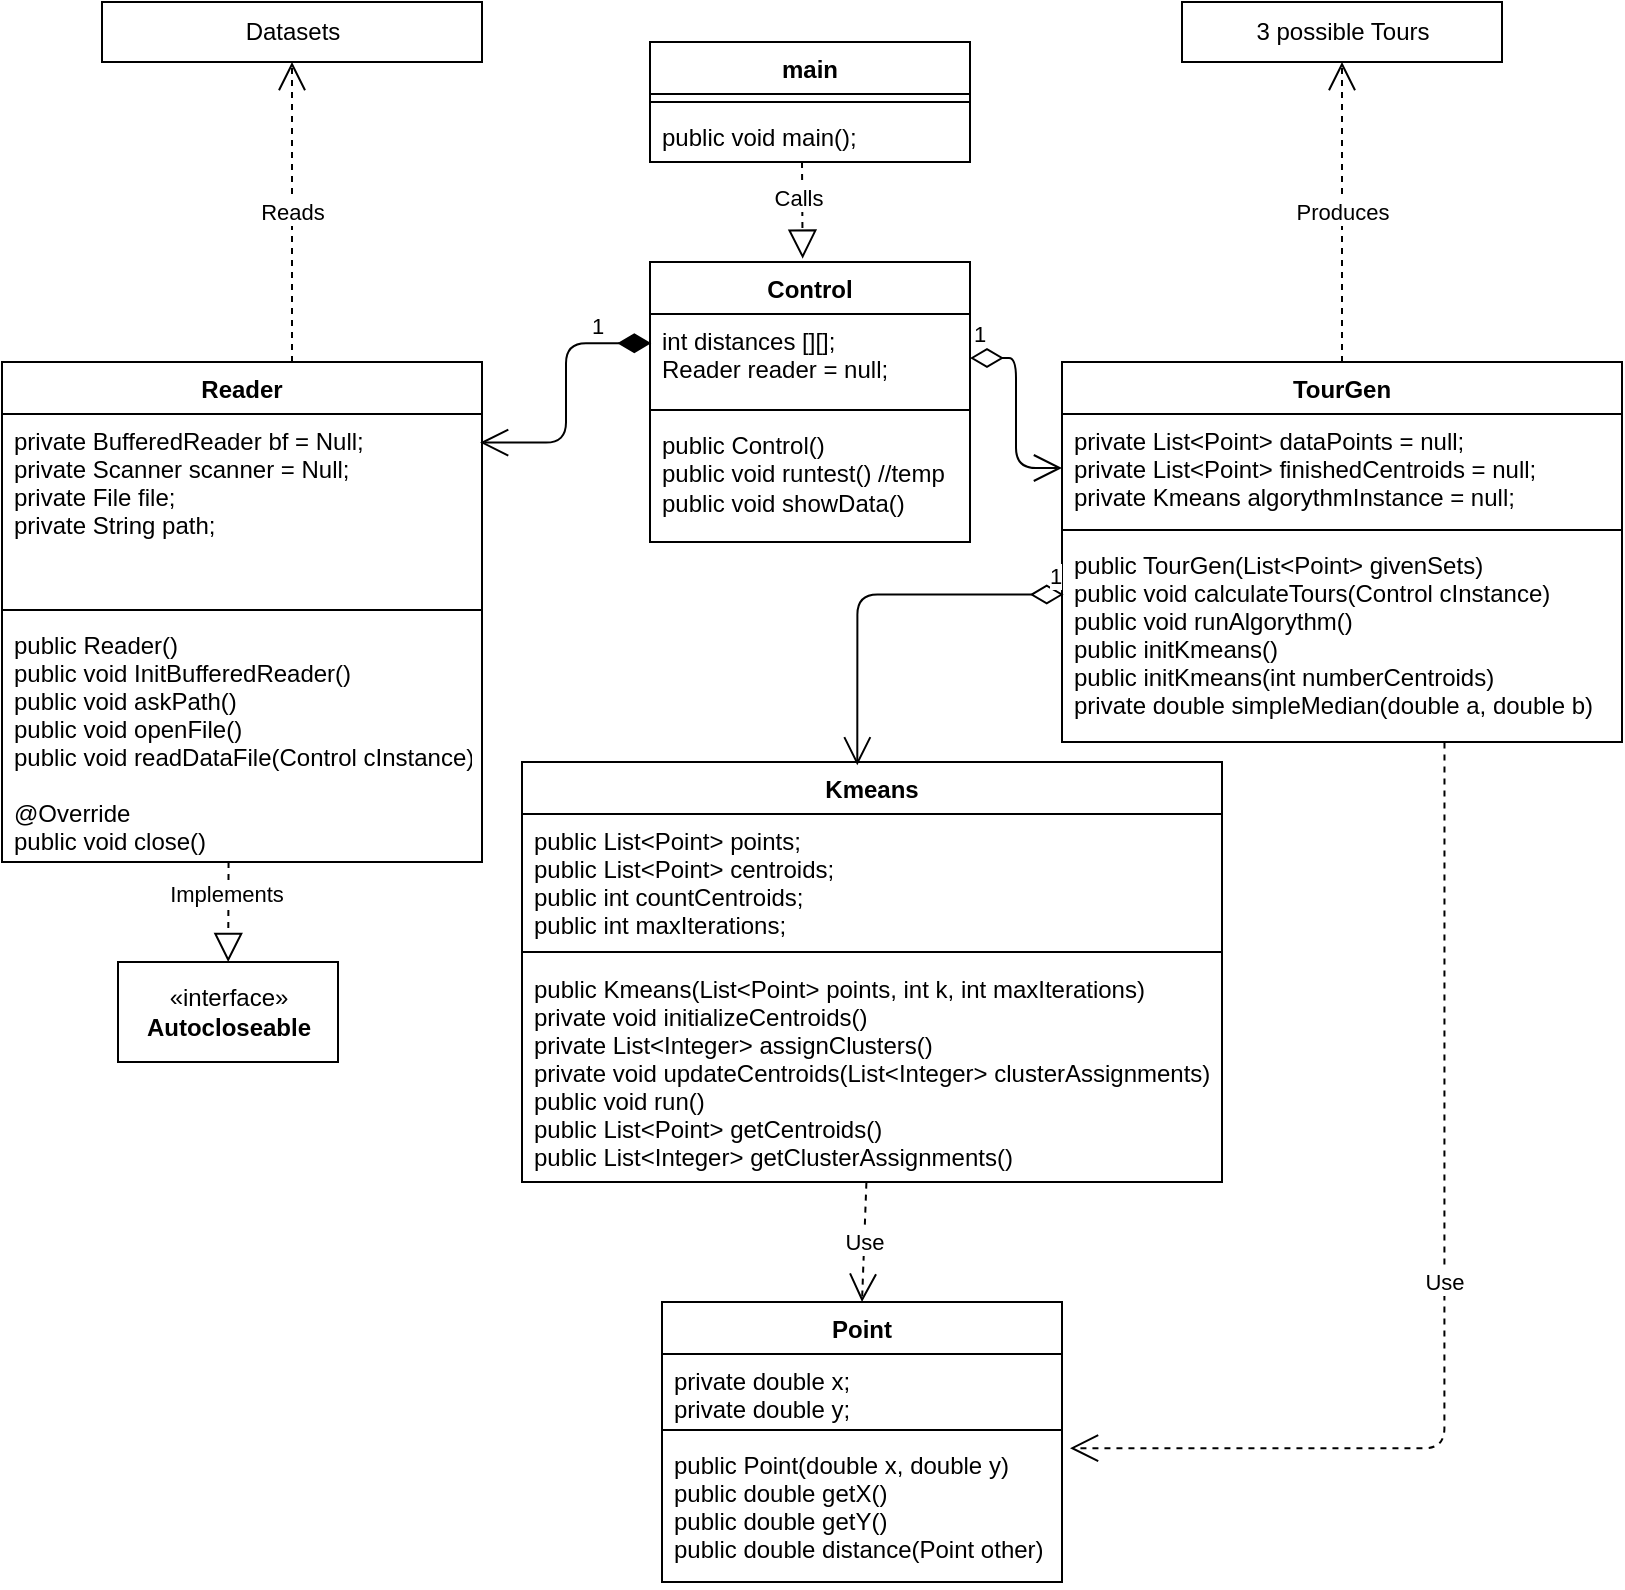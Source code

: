 <mxfile>
    <diagram id="C5RBs43oDa-KdzZeNtuy" name="Page-1">
        <mxGraphModel dx="960" dy="893" grid="1" gridSize="10" guides="1" tooltips="1" connect="1" arrows="1" fold="1" page="1" pageScale="1" pageWidth="827" pageHeight="1169" math="0" shadow="0">
            <root>
                <mxCell id="WIyWlLk6GJQsqaUBKTNV-0"/>
                <mxCell id="WIyWlLk6GJQsqaUBKTNV-1" parent="WIyWlLk6GJQsqaUBKTNV-0"/>
                <mxCell id="PCUzMYx5p4M6aaHM8cBJ-1" value="main" style="swimlane;fontStyle=1;align=center;verticalAlign=top;childLayout=stackLayout;horizontal=1;startSize=26;horizontalStack=0;resizeParent=1;resizeParentMax=0;resizeLast=0;collapsible=1;marginBottom=0;whiteSpace=wrap;html=1;" parent="WIyWlLk6GJQsqaUBKTNV-1" vertex="1">
                    <mxGeometry x="334" y="40" width="160" height="60" as="geometry"/>
                </mxCell>
                <mxCell id="PCUzMYx5p4M6aaHM8cBJ-3" value="" style="line;strokeWidth=1;fillColor=none;align=left;verticalAlign=middle;spacingTop=-1;spacingLeft=3;spacingRight=3;rotatable=0;labelPosition=right;points=[];portConstraint=eastwest;strokeColor=inherit;" parent="PCUzMYx5p4M6aaHM8cBJ-1" vertex="1">
                    <mxGeometry y="26" width="160" height="8" as="geometry"/>
                </mxCell>
                <mxCell id="PCUzMYx5p4M6aaHM8cBJ-4" value="public voi&lt;span style=&quot;background-color: initial;&quot;&gt;d main();&lt;/span&gt;" style="text;strokeColor=none;fillColor=none;align=left;verticalAlign=top;spacingLeft=4;spacingRight=4;overflow=hidden;rotatable=0;points=[[0,0.5],[1,0.5]];portConstraint=eastwest;whiteSpace=wrap;html=1;" parent="PCUzMYx5p4M6aaHM8cBJ-1" vertex="1">
                    <mxGeometry y="34" width="160" height="26" as="geometry"/>
                </mxCell>
                <mxCell id="PCUzMYx5p4M6aaHM8cBJ-5" value="Control" style="swimlane;fontStyle=1;align=center;verticalAlign=top;childLayout=stackLayout;horizontal=1;startSize=26;horizontalStack=0;resizeParent=1;resizeParentMax=0;resizeLast=0;collapsible=1;marginBottom=0;whiteSpace=wrap;html=1;" parent="WIyWlLk6GJQsqaUBKTNV-1" vertex="1">
                    <mxGeometry x="334" y="150" width="160" height="140" as="geometry"/>
                </mxCell>
                <mxCell id="PCUzMYx5p4M6aaHM8cBJ-6" value="int distances [][];&lt;div&gt;Reader reader = null;&lt;/div&gt;" style="text;strokeColor=none;fillColor=none;align=left;verticalAlign=top;spacingLeft=4;spacingRight=4;overflow=hidden;rotatable=0;points=[[0,0.5],[1,0.5]];portConstraint=eastwest;whiteSpace=wrap;html=1;rounded=0;glass=0;" parent="PCUzMYx5p4M6aaHM8cBJ-5" vertex="1">
                    <mxGeometry y="26" width="160" height="44" as="geometry"/>
                </mxCell>
                <mxCell id="PCUzMYx5p4M6aaHM8cBJ-7" value="" style="line;strokeWidth=1;fillColor=none;align=left;verticalAlign=middle;spacingTop=-1;spacingLeft=3;spacingRight=3;rotatable=0;labelPosition=right;points=[];portConstraint=eastwest;strokeColor=inherit;" parent="PCUzMYx5p4M6aaHM8cBJ-5" vertex="1">
                    <mxGeometry y="70" width="160" height="8" as="geometry"/>
                </mxCell>
                <mxCell id="PCUzMYx5p4M6aaHM8cBJ-8" value="public Control()&lt;br&gt;public void runtest() //temp&lt;br&gt;public void showData()" style="text;strokeColor=none;fillColor=none;align=left;verticalAlign=top;spacingLeft=4;spacingRight=4;overflow=hidden;rotatable=0;points=[[0,0.5],[1,0.5]];portConstraint=eastwest;whiteSpace=wrap;html=1;" parent="PCUzMYx5p4M6aaHM8cBJ-5" vertex="1">
                    <mxGeometry y="78" width="160" height="62" as="geometry"/>
                </mxCell>
                <mxCell id="0" value="Reader" style="swimlane;fontStyle=1;align=center;verticalAlign=top;childLayout=stackLayout;horizontal=1;startSize=26;horizontalStack=0;resizeParent=1;resizeParentMax=0;resizeLast=0;collapsible=1;marginBottom=0;" parent="WIyWlLk6GJQsqaUBKTNV-1" vertex="1">
                    <mxGeometry x="10" y="200" width="240" height="250" as="geometry"/>
                </mxCell>
                <mxCell id="1" value="private BufferedReader bf = Null;&#10;private Scanner scanner = Null;&#10;private File file;&#10;private String path;" style="text;strokeColor=none;fillColor=none;align=left;verticalAlign=top;spacingLeft=4;spacingRight=4;overflow=hidden;rotatable=0;points=[[0,0.5],[1,0.5]];portConstraint=eastwest;" parent="0" vertex="1">
                    <mxGeometry y="26" width="240" height="94" as="geometry"/>
                </mxCell>
                <mxCell id="2" value="" style="line;strokeWidth=1;fillColor=none;align=left;verticalAlign=middle;spacingTop=-1;spacingLeft=3;spacingRight=3;rotatable=0;labelPosition=right;points=[];portConstraint=eastwest;strokeColor=inherit;" parent="0" vertex="1">
                    <mxGeometry y="120" width="240" height="8" as="geometry"/>
                </mxCell>
                <mxCell id="3" value="public Reader()&#10;public void InitBufferedReader()&#10;public void askPath()&#10;public void openFile()&#10;public void readDataFile(Control cInstance)&#10;&#10;@Override&#10;public void close()" style="text;strokeColor=none;fillColor=none;align=left;verticalAlign=top;spacingLeft=4;spacingRight=4;overflow=hidden;rotatable=0;points=[[0,0.5],[1,0.5]];portConstraint=eastwest;" parent="0" vertex="1">
                    <mxGeometry y="128" width="240" height="122" as="geometry"/>
                </mxCell>
                <mxCell id="4" value="TourGen" style="swimlane;fontStyle=1;align=center;verticalAlign=top;childLayout=stackLayout;horizontal=1;startSize=26;horizontalStack=0;resizeParent=1;resizeParentMax=0;resizeLast=0;collapsible=1;marginBottom=0;" parent="WIyWlLk6GJQsqaUBKTNV-1" vertex="1">
                    <mxGeometry x="540" y="200" width="280" height="190" as="geometry"/>
                </mxCell>
                <mxCell id="5" value="private List&lt;Point&gt; dataPoints = null;&#10;private List&lt;Point&gt; finishedCentroids = null;&#10;private Kmeans algorythmInstance = null;" style="text;strokeColor=none;fillColor=none;align=left;verticalAlign=top;spacingLeft=4;spacingRight=4;overflow=hidden;rotatable=0;points=[[0,0.5],[1,0.5]];portConstraint=eastwest;" parent="4" vertex="1">
                    <mxGeometry y="26" width="280" height="54" as="geometry"/>
                </mxCell>
                <mxCell id="6" value="" style="line;strokeWidth=1;fillColor=none;align=left;verticalAlign=middle;spacingTop=-1;spacingLeft=3;spacingRight=3;rotatable=0;labelPosition=right;points=[];portConstraint=eastwest;strokeColor=inherit;" parent="4" vertex="1">
                    <mxGeometry y="80" width="280" height="8" as="geometry"/>
                </mxCell>
                <mxCell id="7" value="public TourGen(List&lt;Point&gt; givenSets)&#10;public void calculateTours(Control cInstance)&#10;public void runAlgorythm()&#10;public initKmeans()&#10;public initKmeans(int numberCentroids)&#10;private double simpleMedian(double a, double b)" style="text;strokeColor=none;fillColor=none;align=left;verticalAlign=top;spacingLeft=4;spacingRight=4;overflow=hidden;rotatable=0;points=[[0,0.5],[1,0.5]];portConstraint=eastwest;" parent="4" vertex="1">
                    <mxGeometry y="88" width="280" height="102" as="geometry"/>
                </mxCell>
                <mxCell id="8" value="Datasets" style="html=1;" parent="WIyWlLk6GJQsqaUBKTNV-1" vertex="1">
                    <mxGeometry x="60" y="20" width="190" height="30" as="geometry"/>
                </mxCell>
                <mxCell id="9" value="Reads" style="endArrow=open;endSize=12;dashed=1;html=1;" parent="WIyWlLk6GJQsqaUBKTNV-1" edge="1">
                    <mxGeometry width="160" relative="1" as="geometry">
                        <mxPoint x="155" y="200" as="sourcePoint"/>
                        <mxPoint x="155" y="50" as="targetPoint"/>
                    </mxGeometry>
                </mxCell>
                <mxCell id="14" value="3 possible Tours" style="html=1;" parent="WIyWlLk6GJQsqaUBKTNV-1" vertex="1">
                    <mxGeometry x="600" y="20" width="160" height="30" as="geometry"/>
                </mxCell>
                <mxCell id="16" value="Produces" style="endArrow=open;endSize=12;dashed=1;html=1;entryX=0.5;entryY=1;entryDx=0;entryDy=0;" parent="WIyWlLk6GJQsqaUBKTNV-1" target="14" edge="1">
                    <mxGeometry width="160" relative="1" as="geometry">
                        <mxPoint x="680" y="200" as="sourcePoint"/>
                        <mxPoint x="680" y="130" as="targetPoint"/>
                    </mxGeometry>
                </mxCell>
                <mxCell id="17" value="" style="endArrow=block;dashed=1;endFill=0;endSize=12;html=1;exitX=0.475;exitY=1;exitDx=0;exitDy=0;exitPerimeter=0;entryX=0.477;entryY=-0.012;entryDx=0;entryDy=0;entryPerimeter=0;" parent="WIyWlLk6GJQsqaUBKTNV-1" source="PCUzMYx5p4M6aaHM8cBJ-4" target="PCUzMYx5p4M6aaHM8cBJ-5" edge="1">
                    <mxGeometry width="160" relative="1" as="geometry">
                        <mxPoint x="330" y="210" as="sourcePoint"/>
                        <mxPoint x="490" y="210" as="targetPoint"/>
                    </mxGeometry>
                </mxCell>
                <mxCell id="18" value="Calls" style="edgeLabel;html=1;align=center;verticalAlign=middle;resizable=0;points=[];" parent="17" vertex="1" connectable="0">
                    <mxGeometry x="-0.248" y="-2" relative="1" as="geometry">
                        <mxPoint as="offset"/>
                    </mxGeometry>
                </mxCell>
                <mxCell id="20" value="1&lt;br&gt;" style="endArrow=open;html=1;endSize=12;startArrow=diamondThin;startSize=14;startFill=1;edgeStyle=orthogonalEdgeStyle;align=left;verticalAlign=bottom;exitX=0.004;exitY=0.332;exitDx=0;exitDy=0;exitPerimeter=0;entryX=0.996;entryY=0.152;entryDx=0;entryDy=0;entryPerimeter=0;" parent="WIyWlLk6GJQsqaUBKTNV-1" source="PCUzMYx5p4M6aaHM8cBJ-6" target="1" edge="1">
                    <mxGeometry x="-0.538" relative="1" as="geometry">
                        <mxPoint x="290" y="260" as="sourcePoint"/>
                        <mxPoint x="450" y="260" as="targetPoint"/>
                        <mxPoint as="offset"/>
                    </mxGeometry>
                </mxCell>
                <mxCell id="21" value="1" style="endArrow=open;html=1;endSize=12;startArrow=diamondThin;startSize=14;startFill=0;edgeStyle=orthogonalEdgeStyle;align=left;verticalAlign=bottom;" parent="WIyWlLk6GJQsqaUBKTNV-1" source="PCUzMYx5p4M6aaHM8cBJ-6" target="5" edge="1">
                    <mxGeometry x="-1" y="3" relative="1" as="geometry">
                        <mxPoint x="400" y="270" as="sourcePoint"/>
                        <mxPoint x="560" y="270" as="targetPoint"/>
                    </mxGeometry>
                </mxCell>
                <mxCell id="24" value="Kmeans&#10;" style="swimlane;fontStyle=1;align=center;verticalAlign=top;childLayout=stackLayout;horizontal=1;startSize=26;horizontalStack=0;resizeParent=1;resizeParentMax=0;resizeLast=0;collapsible=1;marginBottom=0;" vertex="1" parent="WIyWlLk6GJQsqaUBKTNV-1">
                    <mxGeometry x="270" y="400" width="350" height="210" as="geometry"/>
                </mxCell>
                <mxCell id="25" value="public List&lt;Point&gt; points;&#10;public List&lt;Point&gt; centroids;&#10;public int countCentroids;&#10;public int maxIterations;" style="text;strokeColor=none;fillColor=none;align=left;verticalAlign=top;spacingLeft=4;spacingRight=4;overflow=hidden;rotatable=0;points=[[0,0.5],[1,0.5]];portConstraint=eastwest;" vertex="1" parent="24">
                    <mxGeometry y="26" width="350" height="64" as="geometry"/>
                </mxCell>
                <mxCell id="26" value="" style="line;strokeWidth=1;fillColor=none;align=left;verticalAlign=middle;spacingTop=-1;spacingLeft=3;spacingRight=3;rotatable=0;labelPosition=right;points=[];portConstraint=eastwest;strokeColor=inherit;" vertex="1" parent="24">
                    <mxGeometry y="90" width="350" height="10" as="geometry"/>
                </mxCell>
                <mxCell id="27" value="public Kmeans(List&lt;Point&gt; points, int k, int maxIterations)&#10;private void initializeCentroids()&#10;private List&lt;Integer&gt; assignClusters()&#10;private void updateCentroids(List&lt;Integer&gt; clusterAssignments)&#10;public void run()&#10;public List&lt;Point&gt; getCentroids()&#10;public List&lt;Integer&gt; getClusterAssignments()" style="text;strokeColor=none;fillColor=none;align=left;verticalAlign=top;spacingLeft=4;spacingRight=4;overflow=hidden;rotatable=0;points=[[0,0.5],[1,0.5]];portConstraint=eastwest;" vertex="1" parent="24">
                    <mxGeometry y="100" width="350" height="110" as="geometry"/>
                </mxCell>
                <mxCell id="28" value="1" style="endArrow=open;html=1;endSize=12;startArrow=diamondThin;startSize=14;startFill=0;edgeStyle=orthogonalEdgeStyle;align=left;verticalAlign=bottom;exitX=0.003;exitY=0.277;exitDx=0;exitDy=0;exitPerimeter=0;entryX=0.479;entryY=0.008;entryDx=0;entryDy=0;entryPerimeter=0;" edge="1" parent="WIyWlLk6GJQsqaUBKTNV-1" source="7" target="24">
                    <mxGeometry x="-0.906" relative="1" as="geometry">
                        <mxPoint x="390" y="340" as="sourcePoint"/>
                        <mxPoint x="550" y="340" as="targetPoint"/>
                        <mxPoint as="offset"/>
                    </mxGeometry>
                </mxCell>
                <mxCell id="29" value="Point" style="swimlane;fontStyle=1;align=center;verticalAlign=top;childLayout=stackLayout;horizontal=1;startSize=26;horizontalStack=0;resizeParent=1;resizeParentMax=0;resizeLast=0;collapsible=1;marginBottom=0;" vertex="1" parent="WIyWlLk6GJQsqaUBKTNV-1">
                    <mxGeometry x="340" y="670" width="200" height="140" as="geometry"/>
                </mxCell>
                <mxCell id="30" value="private double x;&#10;private double y;" style="text;strokeColor=none;fillColor=none;align=left;verticalAlign=top;spacingLeft=4;spacingRight=4;overflow=hidden;rotatable=0;points=[[0,0.5],[1,0.5]];portConstraint=eastwest;" vertex="1" parent="29">
                    <mxGeometry y="26" width="200" height="34" as="geometry"/>
                </mxCell>
                <mxCell id="31" value="" style="line;strokeWidth=1;fillColor=none;align=left;verticalAlign=middle;spacingTop=-1;spacingLeft=3;spacingRight=3;rotatable=0;labelPosition=right;points=[];portConstraint=eastwest;strokeColor=inherit;" vertex="1" parent="29">
                    <mxGeometry y="60" width="200" height="8" as="geometry"/>
                </mxCell>
                <mxCell id="32" value="public Point(double x, double y)&#10;public double getX()&#10;public double getY()&#10;public double distance(Point other)&#10;" style="text;strokeColor=none;fillColor=none;align=left;verticalAlign=top;spacingLeft=4;spacingRight=4;overflow=hidden;rotatable=0;points=[[0,0.5],[1,0.5]];portConstraint=eastwest;" vertex="1" parent="29">
                    <mxGeometry y="68" width="200" height="72" as="geometry"/>
                </mxCell>
                <mxCell id="33" value="Use" style="endArrow=open;endSize=12;dashed=1;html=1;exitX=0.492;exitY=1.003;exitDx=0;exitDy=0;exitPerimeter=0;entryX=0.5;entryY=0;entryDx=0;entryDy=0;" edge="1" parent="WIyWlLk6GJQsqaUBKTNV-1" source="27" target="29">
                    <mxGeometry width="160" relative="1" as="geometry">
                        <mxPoint x="450" y="580" as="sourcePoint"/>
                        <mxPoint x="610" y="580" as="targetPoint"/>
                    </mxGeometry>
                </mxCell>
                <mxCell id="34" value="Use" style="endArrow=open;endSize=12;dashed=1;html=1;exitX=0.683;exitY=1.002;exitDx=0;exitDy=0;exitPerimeter=0;entryX=1.02;entryY=0.071;entryDx=0;entryDy=0;entryPerimeter=0;edgeStyle=orthogonalEdgeStyle;" edge="1" parent="WIyWlLk6GJQsqaUBKTNV-1" source="7" target="32">
                    <mxGeometry width="160" relative="1" as="geometry">
                        <mxPoint x="450" y="580" as="sourcePoint"/>
                        <mxPoint x="720" y="730" as="targetPoint"/>
                    </mxGeometry>
                </mxCell>
                <mxCell id="35" value="" style="endArrow=block;dashed=1;endFill=0;endSize=12;html=1;exitX=0.472;exitY=1;exitDx=0;exitDy=0;exitPerimeter=0;" edge="1" parent="WIyWlLk6GJQsqaUBKTNV-1" source="3" target="36">
                    <mxGeometry width="160" relative="1" as="geometry">
                        <mxPoint x="180" y="660" as="sourcePoint"/>
                        <mxPoint x="123" y="600" as="targetPoint"/>
                    </mxGeometry>
                </mxCell>
                <mxCell id="37" value="Implements" style="edgeLabel;html=1;align=center;verticalAlign=middle;resizable=0;points=[];" vertex="1" connectable="0" parent="35">
                    <mxGeometry x="-0.38" y="-1" relative="1" as="geometry">
                        <mxPoint as="offset"/>
                    </mxGeometry>
                </mxCell>
                <mxCell id="36" value="«interface»&lt;br&gt;&lt;b&gt;Autocloseable&lt;/b&gt;" style="html=1;" vertex="1" parent="WIyWlLk6GJQsqaUBKTNV-1">
                    <mxGeometry x="68" y="500" width="110" height="50" as="geometry"/>
                </mxCell>
            </root>
        </mxGraphModel>
    </diagram>
</mxfile>
